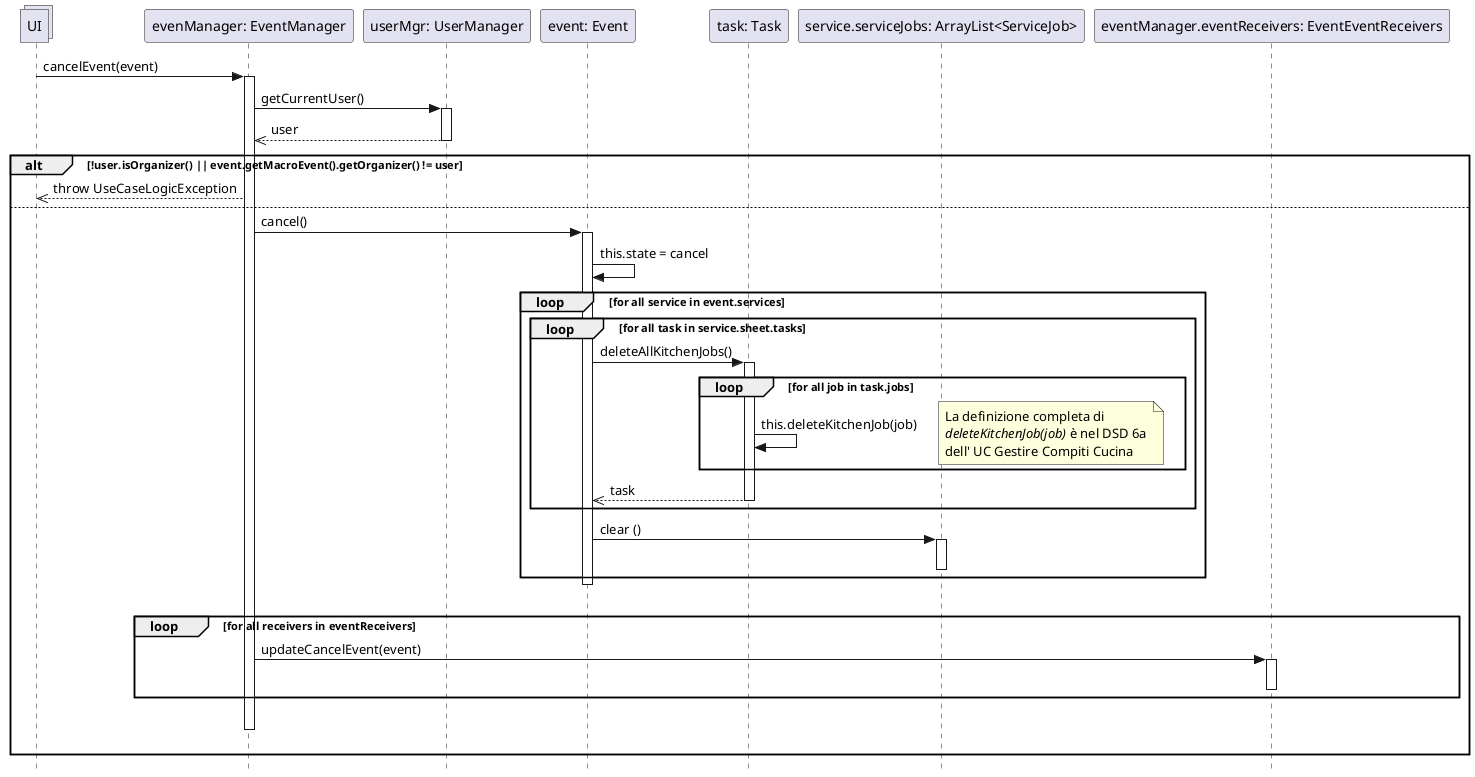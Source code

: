 @startuml
skinparam Style strictuml

collections UI
participant "evenManager: EventManager" as em
participant "userMgr: UserManager" as um
participant "event: Event" as ev
participant "task: Task" as task
participant "service.serviceJobs: ArrayList<ServiceJob>" as sj
participant "eventManager.eventReceivers: EventEventReceivers" as eer

UI -> em: cancelEvent(event)
activate em
em -> um: getCurrentUser()
activate um
em <<-- um: user
deactivate um

alt !user.isOrganizer() || event.getMacroEvent().getOrganizer() != user
    UI <<-- em: throw UseCaseLogicException
else
    em -> ev: cancel()
    activate ev
    ev -> ev: this.state = cancel

    loop for all service in event.services
        loop for all task in service.sheet.tasks
            ev -> task: deleteAllKitchenJobs()
            activate task
            loop for all job in task.jobs
                task -> task: this.deleteKitchenJob(job)
                note right: La definizione completa di\n//deleteKitchenJob(job)// è nel DSD 6a \ndell' UC Gestire Compiti Cucina
            end
            ev <<-- task: task
            deactivate task

        end

        ev -> sj: clear ()
        activate sj
        deactivate sj
    end

    deactivate ev
    |||
    loop for all receivers in eventReceivers
        em -> eer: updateCancelEvent(event)
        activate eer
        deactivate eer
    end
    |||
    deactivate em
    |||
end
@enduml